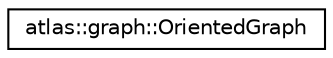 digraph "Graphical Class Hierarchy"
{
  edge [fontname="Helvetica",fontsize="10",labelfontname="Helvetica",labelfontsize="10"];
  node [fontname="Helvetica",fontsize="10",shape=record];
  rankdir="LR";
  Node1 [label="atlas::graph::OrientedGraph",height=0.2,width=0.4,color="black", fillcolor="white", style="filled",URL="$classatlas_1_1graph_1_1OrientedGraph.html"];
}

